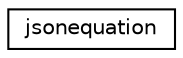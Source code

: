 digraph "Graphical Class Hierarchy"
{
 // INTERACTIVE_SVG=YES
  edge [fontname="Helvetica",fontsize="10",labelfontname="Helvetica",labelfontsize="10"];
  node [fontname="Helvetica",fontsize="10",shape=record];
  rankdir="LR";
  Node0 [label="jsonequation",height=0.2,width=0.4,color="black", fillcolor="white", style="filled",URL="$structjsonequation.html",tooltip="JSON equation entry. "];
}
